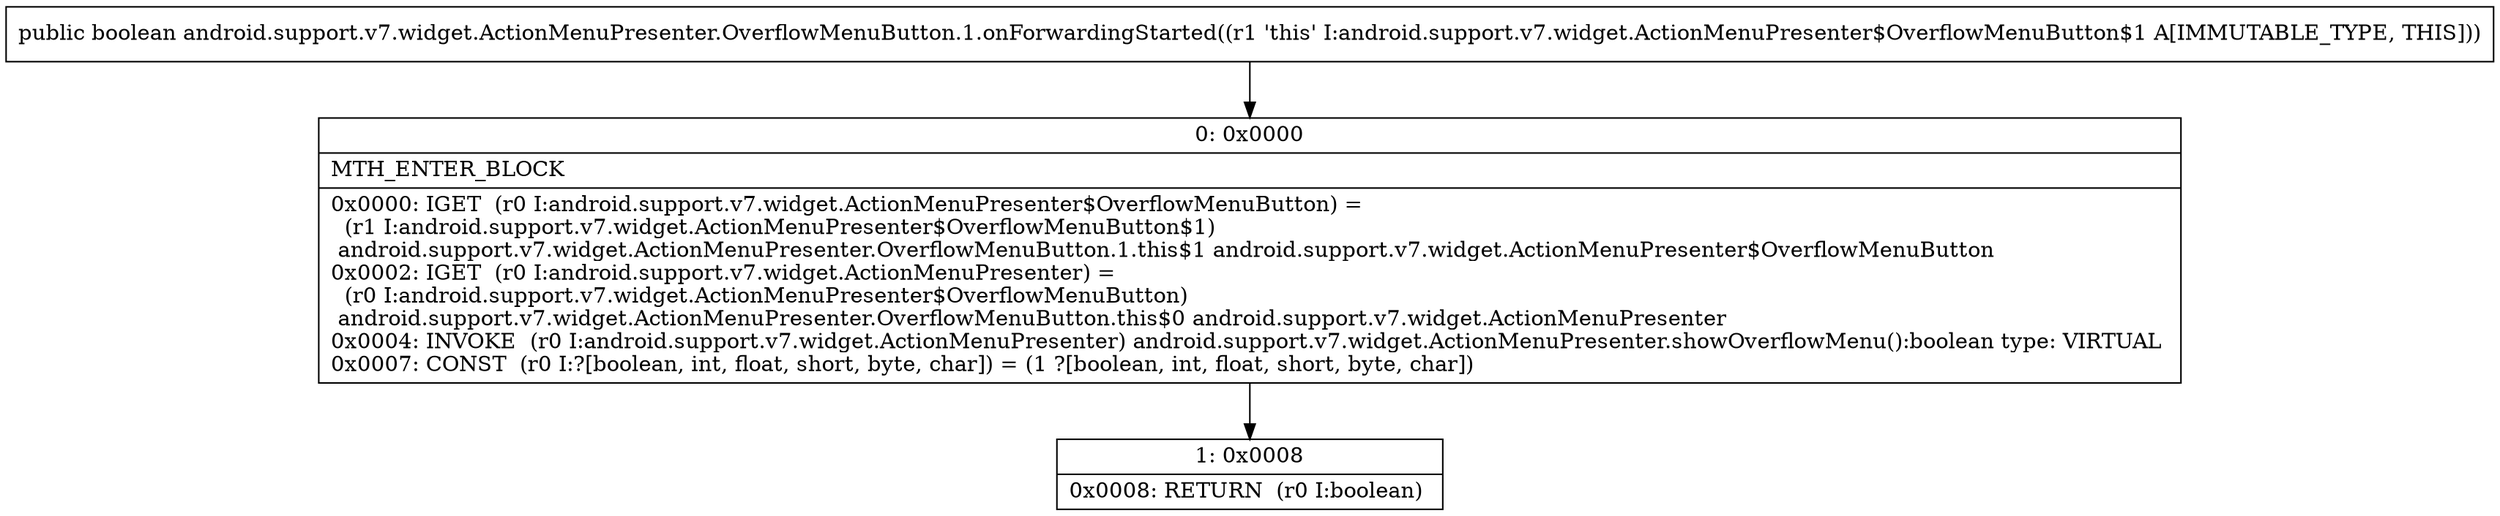 digraph "CFG forandroid.support.v7.widget.ActionMenuPresenter.OverflowMenuButton.1.onForwardingStarted()Z" {
Node_0 [shape=record,label="{0\:\ 0x0000|MTH_ENTER_BLOCK\l|0x0000: IGET  (r0 I:android.support.v7.widget.ActionMenuPresenter$OverflowMenuButton) = \l  (r1 I:android.support.v7.widget.ActionMenuPresenter$OverflowMenuButton$1)\l android.support.v7.widget.ActionMenuPresenter.OverflowMenuButton.1.this$1 android.support.v7.widget.ActionMenuPresenter$OverflowMenuButton \l0x0002: IGET  (r0 I:android.support.v7.widget.ActionMenuPresenter) = \l  (r0 I:android.support.v7.widget.ActionMenuPresenter$OverflowMenuButton)\l android.support.v7.widget.ActionMenuPresenter.OverflowMenuButton.this$0 android.support.v7.widget.ActionMenuPresenter \l0x0004: INVOKE  (r0 I:android.support.v7.widget.ActionMenuPresenter) android.support.v7.widget.ActionMenuPresenter.showOverflowMenu():boolean type: VIRTUAL \l0x0007: CONST  (r0 I:?[boolean, int, float, short, byte, char]) = (1 ?[boolean, int, float, short, byte, char]) \l}"];
Node_1 [shape=record,label="{1\:\ 0x0008|0x0008: RETURN  (r0 I:boolean) \l}"];
MethodNode[shape=record,label="{public boolean android.support.v7.widget.ActionMenuPresenter.OverflowMenuButton.1.onForwardingStarted((r1 'this' I:android.support.v7.widget.ActionMenuPresenter$OverflowMenuButton$1 A[IMMUTABLE_TYPE, THIS])) }"];
MethodNode -> Node_0;
Node_0 -> Node_1;
}

